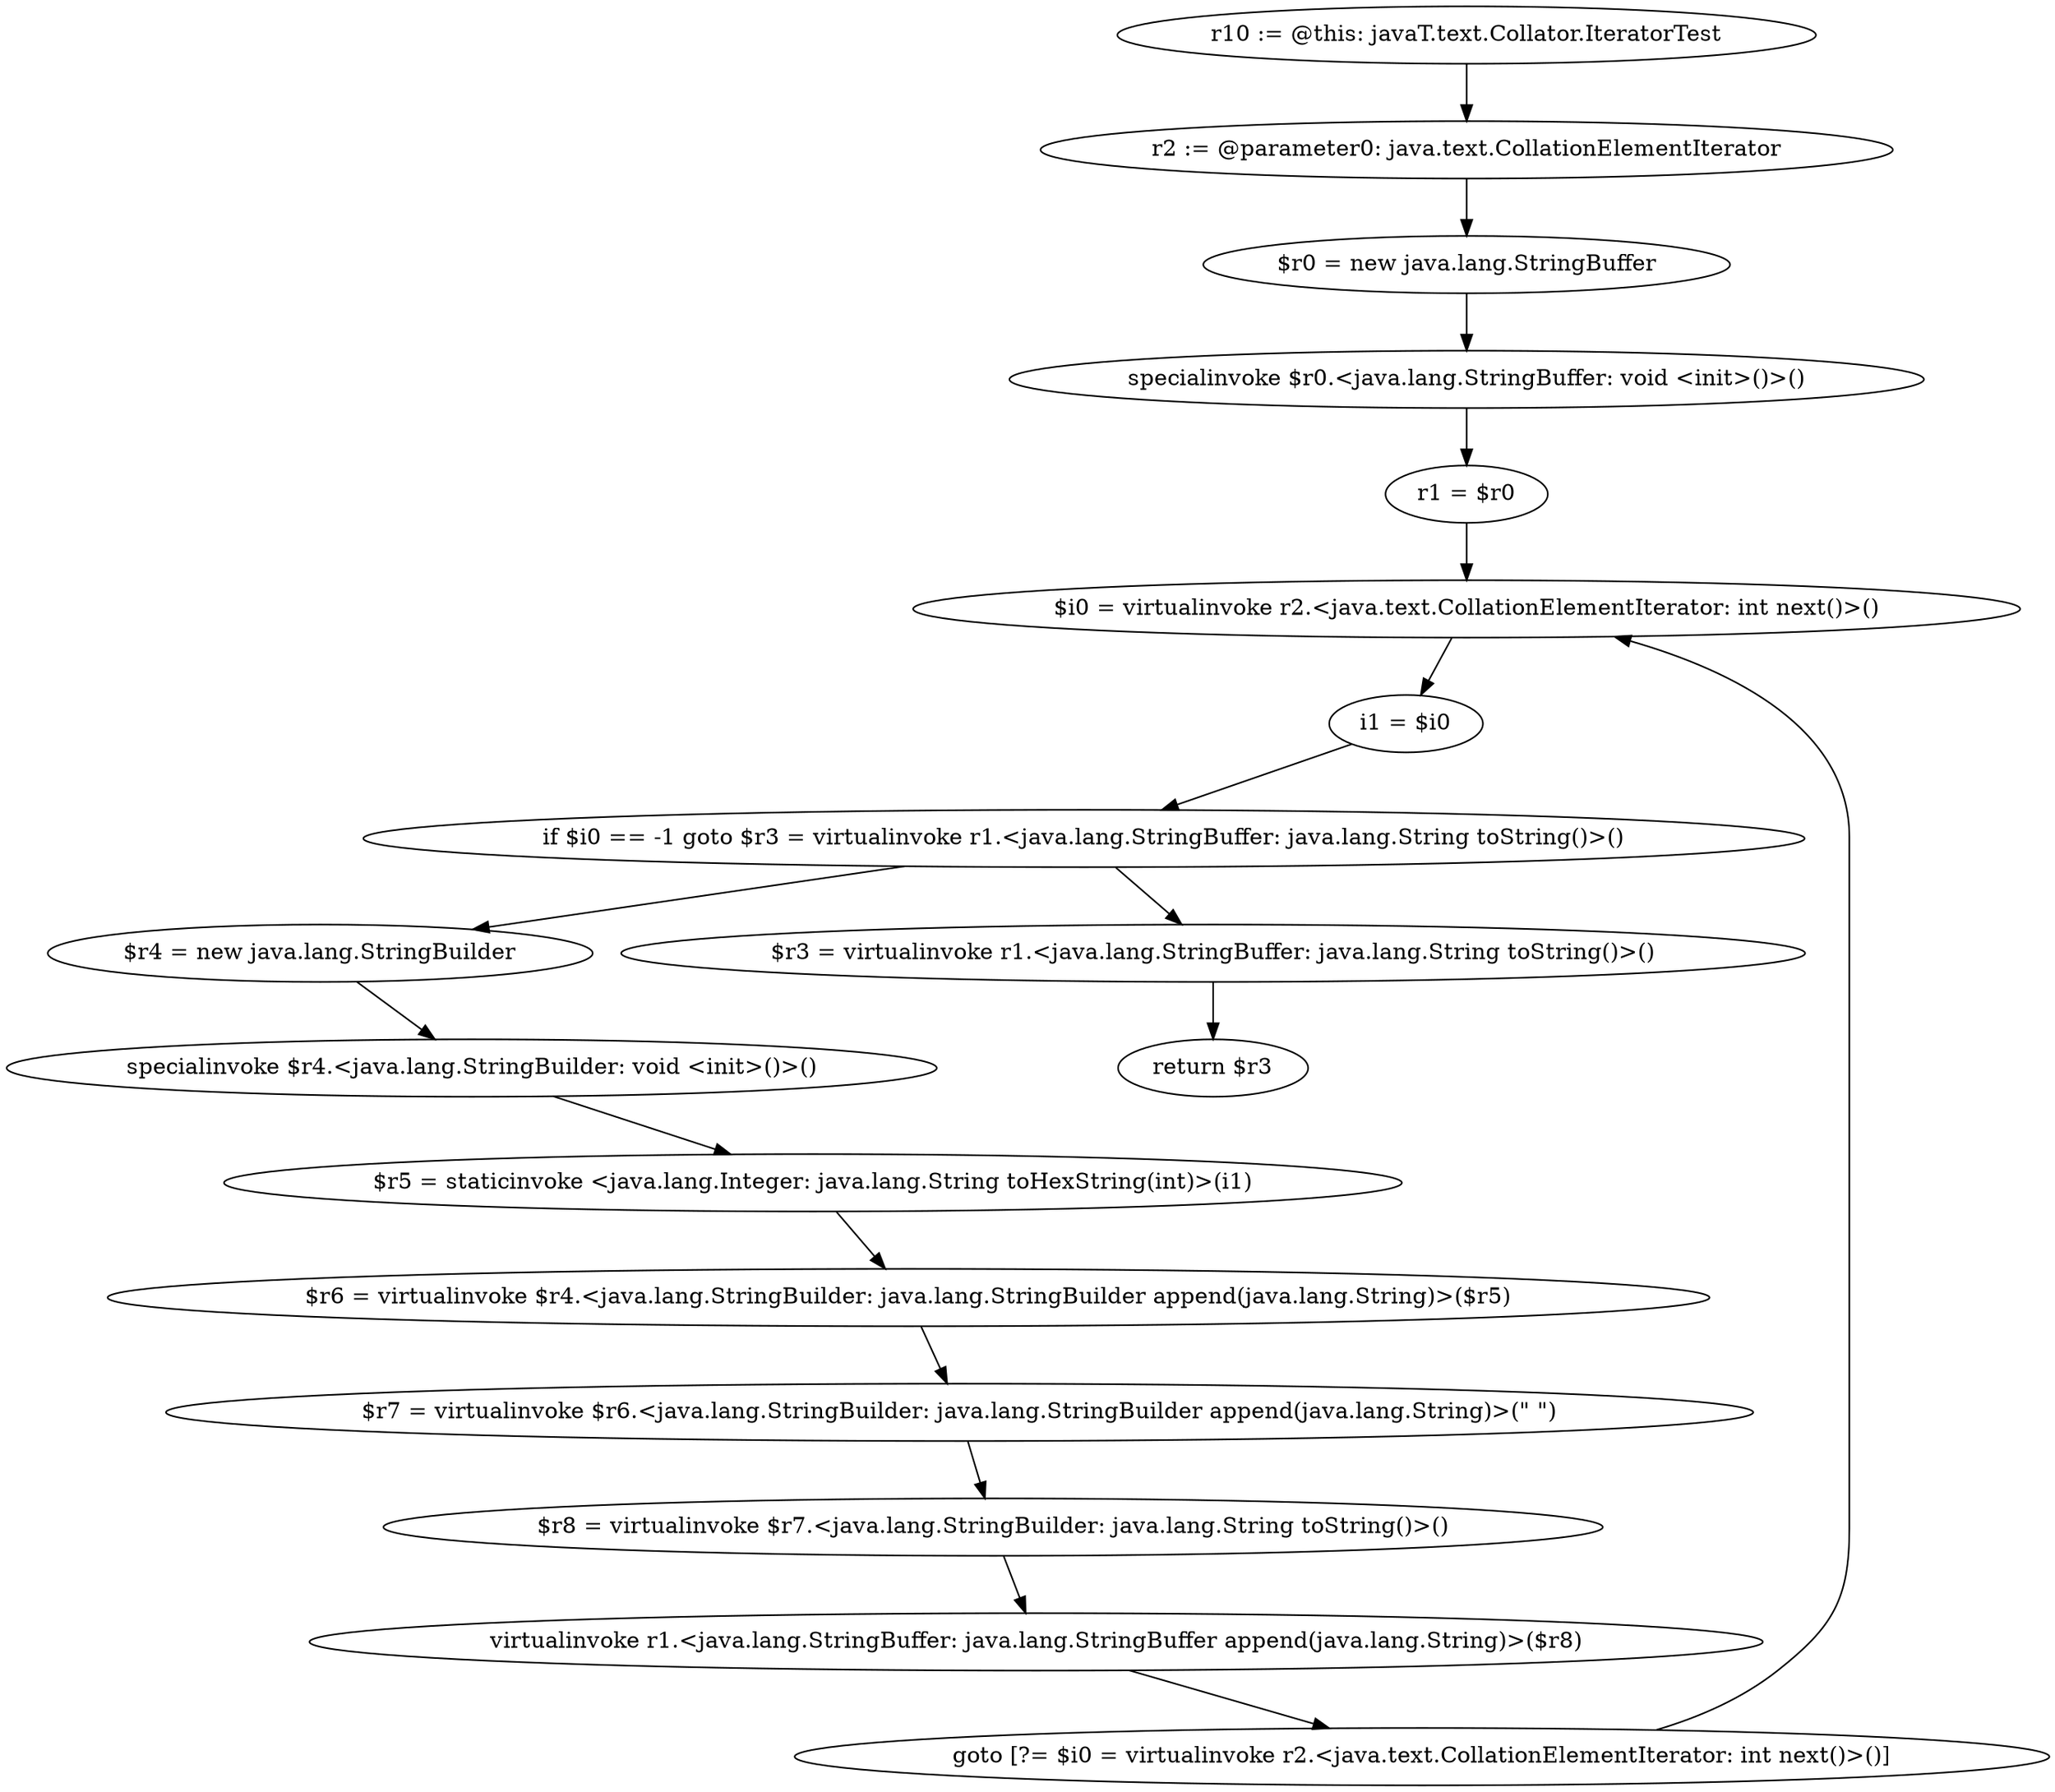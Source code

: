 digraph "unitGraph" {
    "r10 := @this: javaT.text.Collator.IteratorTest"
    "r2 := @parameter0: java.text.CollationElementIterator"
    "$r0 = new java.lang.StringBuffer"
    "specialinvoke $r0.<java.lang.StringBuffer: void <init>()>()"
    "r1 = $r0"
    "$i0 = virtualinvoke r2.<java.text.CollationElementIterator: int next()>()"
    "i1 = $i0"
    "if $i0 == -1 goto $r3 = virtualinvoke r1.<java.lang.StringBuffer: java.lang.String toString()>()"
    "$r4 = new java.lang.StringBuilder"
    "specialinvoke $r4.<java.lang.StringBuilder: void <init>()>()"
    "$r5 = staticinvoke <java.lang.Integer: java.lang.String toHexString(int)>(i1)"
    "$r6 = virtualinvoke $r4.<java.lang.StringBuilder: java.lang.StringBuilder append(java.lang.String)>($r5)"
    "$r7 = virtualinvoke $r6.<java.lang.StringBuilder: java.lang.StringBuilder append(java.lang.String)>(\" \")"
    "$r8 = virtualinvoke $r7.<java.lang.StringBuilder: java.lang.String toString()>()"
    "virtualinvoke r1.<java.lang.StringBuffer: java.lang.StringBuffer append(java.lang.String)>($r8)"
    "goto [?= $i0 = virtualinvoke r2.<java.text.CollationElementIterator: int next()>()]"
    "$r3 = virtualinvoke r1.<java.lang.StringBuffer: java.lang.String toString()>()"
    "return $r3"
    "r10 := @this: javaT.text.Collator.IteratorTest"->"r2 := @parameter0: java.text.CollationElementIterator";
    "r2 := @parameter0: java.text.CollationElementIterator"->"$r0 = new java.lang.StringBuffer";
    "$r0 = new java.lang.StringBuffer"->"specialinvoke $r0.<java.lang.StringBuffer: void <init>()>()";
    "specialinvoke $r0.<java.lang.StringBuffer: void <init>()>()"->"r1 = $r0";
    "r1 = $r0"->"$i0 = virtualinvoke r2.<java.text.CollationElementIterator: int next()>()";
    "$i0 = virtualinvoke r2.<java.text.CollationElementIterator: int next()>()"->"i1 = $i0";
    "i1 = $i0"->"if $i0 == -1 goto $r3 = virtualinvoke r1.<java.lang.StringBuffer: java.lang.String toString()>()";
    "if $i0 == -1 goto $r3 = virtualinvoke r1.<java.lang.StringBuffer: java.lang.String toString()>()"->"$r4 = new java.lang.StringBuilder";
    "if $i0 == -1 goto $r3 = virtualinvoke r1.<java.lang.StringBuffer: java.lang.String toString()>()"->"$r3 = virtualinvoke r1.<java.lang.StringBuffer: java.lang.String toString()>()";
    "$r4 = new java.lang.StringBuilder"->"specialinvoke $r4.<java.lang.StringBuilder: void <init>()>()";
    "specialinvoke $r4.<java.lang.StringBuilder: void <init>()>()"->"$r5 = staticinvoke <java.lang.Integer: java.lang.String toHexString(int)>(i1)";
    "$r5 = staticinvoke <java.lang.Integer: java.lang.String toHexString(int)>(i1)"->"$r6 = virtualinvoke $r4.<java.lang.StringBuilder: java.lang.StringBuilder append(java.lang.String)>($r5)";
    "$r6 = virtualinvoke $r4.<java.lang.StringBuilder: java.lang.StringBuilder append(java.lang.String)>($r5)"->"$r7 = virtualinvoke $r6.<java.lang.StringBuilder: java.lang.StringBuilder append(java.lang.String)>(\" \")";
    "$r7 = virtualinvoke $r6.<java.lang.StringBuilder: java.lang.StringBuilder append(java.lang.String)>(\" \")"->"$r8 = virtualinvoke $r7.<java.lang.StringBuilder: java.lang.String toString()>()";
    "$r8 = virtualinvoke $r7.<java.lang.StringBuilder: java.lang.String toString()>()"->"virtualinvoke r1.<java.lang.StringBuffer: java.lang.StringBuffer append(java.lang.String)>($r8)";
    "virtualinvoke r1.<java.lang.StringBuffer: java.lang.StringBuffer append(java.lang.String)>($r8)"->"goto [?= $i0 = virtualinvoke r2.<java.text.CollationElementIterator: int next()>()]";
    "goto [?= $i0 = virtualinvoke r2.<java.text.CollationElementIterator: int next()>()]"->"$i0 = virtualinvoke r2.<java.text.CollationElementIterator: int next()>()";
    "$r3 = virtualinvoke r1.<java.lang.StringBuffer: java.lang.String toString()>()"->"return $r3";
}
